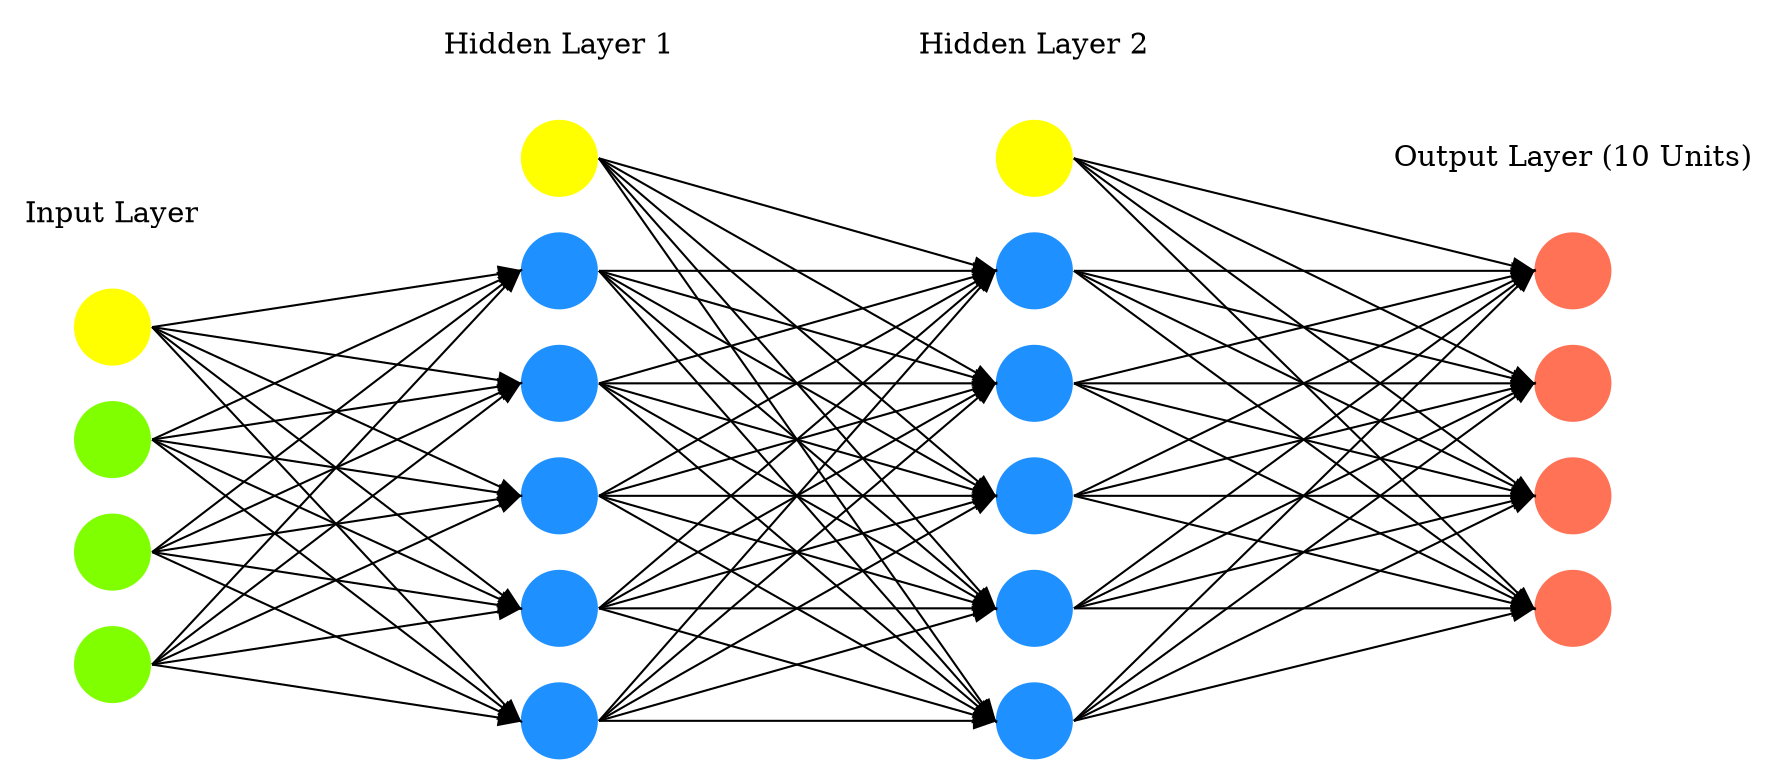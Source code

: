 digraph G {
    rankdir = LR;
    splines=false;
    edge[style=invis];
    ranksep= 1.4;
    {
            node [shape=circle, color=yellow, style=filled, fillcolor=yellow];
            x0  [label=""]
            a02 [label=""]
            a03 [label=""]
    }
    {
            node [shape=circle, color=chartreuse, style=filled, fillcolor=chartreuse];
            x1 [label=""];
            x2 [label=""]; 
            x3 [label=""];
    }
    {
            node [shape=circle, color=dodgerblue, style=filled, fillcolor=dodgerblue];
            a12 [label=""];
            a22 [label=""];
            a32 [label=""];
            a42 [label=""];
            a52 [label=""];
            a13 [label=""];
            a23 [label=""];
            a33 [label=""];
            a43 [label=""];
            a53 [label=""];
    }
    {
            node [shape=circle, color=coral1, style=filled, fillcolor=coral1];
            O1 [label=""];
            O2 [label=""]; 
            O3 [label=""]; 
            O4 [label=""];
    }
    {
        rank=same;
        x0->x1->x2->x3;
    }
    {
        rank=same;
        a02->a12->a22->a32->a42->a52;
    }
    {
        rank=same;
        a03->a13->a23->a33->a43->a53;
    }
    {
        rank=same;
        O1->O2->O3->O4;
    }
    a02->a03;  // prevent tilting
    l0 [shape=plaintext, label="Input Layer"];
    l0->x0;
    {rank=same; l0;x0};
    l1 [shape=plaintext, label="Hidden Layer 1"];
    l1->a02;
    {rank=same; l1;a02};
    l2 [shape=plaintext, label="Hidden Layer 2"];
    l2->a03;
    {rank=same; l2;a03};
    l3 [shape=plaintext, label="Output Layer (10 Units)"];
    l3->O1;
    {rank=same; l3;O1};
    edge[style=solid, tailport=e, headport=w];
    {x0; x1; x2; x3} -> {a12;a22;a32;a42;a52};
    {a02;a12;a22;a32;a42;a52} -> {a13;a23;a33;a43;a53};
    {a03;a13;a23;a33;a43;a53} -> {O1,O2,O3,O4};
}
